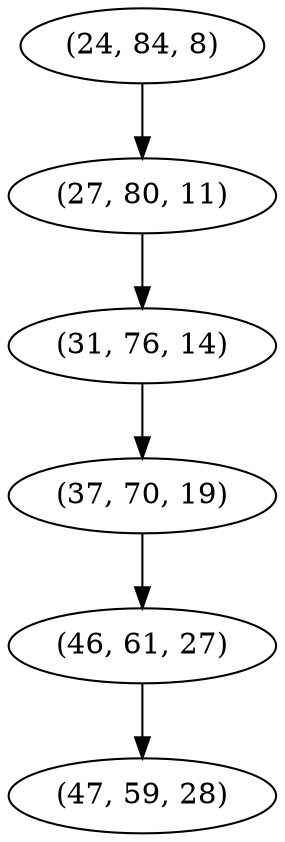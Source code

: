 digraph tree {
    "(24, 84, 8)";
    "(27, 80, 11)";
    "(31, 76, 14)";
    "(37, 70, 19)";
    "(46, 61, 27)";
    "(47, 59, 28)";
    "(24, 84, 8)" -> "(27, 80, 11)";
    "(27, 80, 11)" -> "(31, 76, 14)";
    "(31, 76, 14)" -> "(37, 70, 19)";
    "(37, 70, 19)" -> "(46, 61, 27)";
    "(46, 61, 27)" -> "(47, 59, 28)";
}
